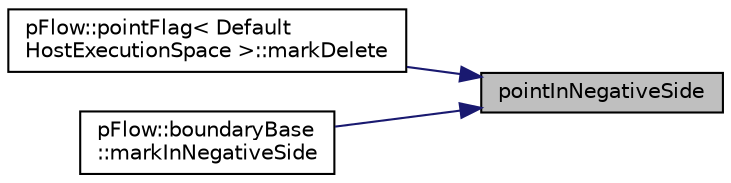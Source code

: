 digraph "pointInNegativeSide"
{
 // LATEX_PDF_SIZE
  edge [fontname="Helvetica",fontsize="10",labelfontname="Helvetica",labelfontsize="10"];
  node [fontname="Helvetica",fontsize="10",shape=record];
  rankdir="RL";
  Node1 [label="pointInNegativeSide",height=0.2,width=0.4,color="black", fillcolor="grey75", style="filled", fontcolor="black",tooltip=" "];
  Node1 -> Node2 [dir="back",color="midnightblue",fontsize="10",style="solid",fontname="Helvetica"];
  Node2 [label="pFlow::pointFlag\< Default\lHostExecutionSpace \>::markDelete",height=0.2,width=0.4,color="black", fillcolor="white", style="filled",URL="$classpFlow_1_1pointFlag.html#ad73700ab0d25f0c7da79f16b361f789c",tooltip=" "];
  Node1 -> Node3 [dir="back",color="midnightblue",fontsize="10",style="solid",fontname="Helvetica"];
  Node3 [label="pFlow::boundaryBase\l::markInNegativeSide",height=0.2,width=0.4,color="black", fillcolor="white", style="filled",URL="$classpFlow_1_1boundaryBase.html#adf6c0f60325217f7997981fa44d3e306",tooltip=" "];
}
